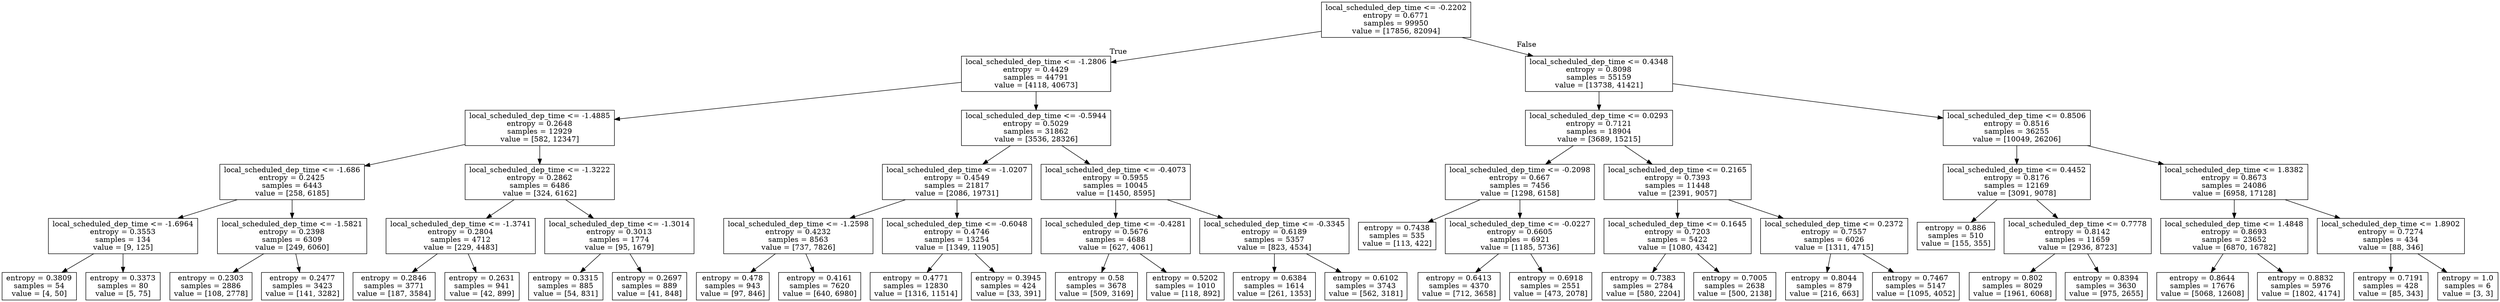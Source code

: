 digraph Tree {
node [shape=box] ;
0 [label="local_scheduled_dep_time <= -0.2202\nentropy = 0.6771\nsamples = 99950\nvalue = [17856, 82094]"] ;
1 [label="local_scheduled_dep_time <= -1.2806\nentropy = 0.4429\nsamples = 44791\nvalue = [4118, 40673]"] ;
0 -> 1 [labeldistance=2.5, labelangle=45, headlabel="True"] ;
2 [label="local_scheduled_dep_time <= -1.4885\nentropy = 0.2648\nsamples = 12929\nvalue = [582, 12347]"] ;
1 -> 2 ;
3 [label="local_scheduled_dep_time <= -1.686\nentropy = 0.2425\nsamples = 6443\nvalue = [258, 6185]"] ;
2 -> 3 ;
4 [label="local_scheduled_dep_time <= -1.6964\nentropy = 0.3553\nsamples = 134\nvalue = [9, 125]"] ;
3 -> 4 ;
5 [label="entropy = 0.3809\nsamples = 54\nvalue = [4, 50]"] ;
4 -> 5 ;
6 [label="entropy = 0.3373\nsamples = 80\nvalue = [5, 75]"] ;
4 -> 6 ;
7 [label="local_scheduled_dep_time <= -1.5821\nentropy = 0.2398\nsamples = 6309\nvalue = [249, 6060]"] ;
3 -> 7 ;
8 [label="entropy = 0.2303\nsamples = 2886\nvalue = [108, 2778]"] ;
7 -> 8 ;
9 [label="entropy = 0.2477\nsamples = 3423\nvalue = [141, 3282]"] ;
7 -> 9 ;
10 [label="local_scheduled_dep_time <= -1.3222\nentropy = 0.2862\nsamples = 6486\nvalue = [324, 6162]"] ;
2 -> 10 ;
11 [label="local_scheduled_dep_time <= -1.3741\nentropy = 0.2804\nsamples = 4712\nvalue = [229, 4483]"] ;
10 -> 11 ;
12 [label="entropy = 0.2846\nsamples = 3771\nvalue = [187, 3584]"] ;
11 -> 12 ;
13 [label="entropy = 0.2631\nsamples = 941\nvalue = [42, 899]"] ;
11 -> 13 ;
14 [label="local_scheduled_dep_time <= -1.3014\nentropy = 0.3013\nsamples = 1774\nvalue = [95, 1679]"] ;
10 -> 14 ;
15 [label="entropy = 0.3315\nsamples = 885\nvalue = [54, 831]"] ;
14 -> 15 ;
16 [label="entropy = 0.2697\nsamples = 889\nvalue = [41, 848]"] ;
14 -> 16 ;
17 [label="local_scheduled_dep_time <= -0.5944\nentropy = 0.5029\nsamples = 31862\nvalue = [3536, 28326]"] ;
1 -> 17 ;
18 [label="local_scheduled_dep_time <= -1.0207\nentropy = 0.4549\nsamples = 21817\nvalue = [2086, 19731]"] ;
17 -> 18 ;
19 [label="local_scheduled_dep_time <= -1.2598\nentropy = 0.4232\nsamples = 8563\nvalue = [737, 7826]"] ;
18 -> 19 ;
20 [label="entropy = 0.478\nsamples = 943\nvalue = [97, 846]"] ;
19 -> 20 ;
21 [label="entropy = 0.4161\nsamples = 7620\nvalue = [640, 6980]"] ;
19 -> 21 ;
22 [label="local_scheduled_dep_time <= -0.6048\nentropy = 0.4746\nsamples = 13254\nvalue = [1349, 11905]"] ;
18 -> 22 ;
23 [label="entropy = 0.4771\nsamples = 12830\nvalue = [1316, 11514]"] ;
22 -> 23 ;
24 [label="entropy = 0.3945\nsamples = 424\nvalue = [33, 391]"] ;
22 -> 24 ;
25 [label="local_scheduled_dep_time <= -0.4073\nentropy = 0.5955\nsamples = 10045\nvalue = [1450, 8595]"] ;
17 -> 25 ;
26 [label="local_scheduled_dep_time <= -0.4281\nentropy = 0.5676\nsamples = 4688\nvalue = [627, 4061]"] ;
25 -> 26 ;
27 [label="entropy = 0.58\nsamples = 3678\nvalue = [509, 3169]"] ;
26 -> 27 ;
28 [label="entropy = 0.5202\nsamples = 1010\nvalue = [118, 892]"] ;
26 -> 28 ;
29 [label="local_scheduled_dep_time <= -0.3345\nentropy = 0.6189\nsamples = 5357\nvalue = [823, 4534]"] ;
25 -> 29 ;
30 [label="entropy = 0.6384\nsamples = 1614\nvalue = [261, 1353]"] ;
29 -> 30 ;
31 [label="entropy = 0.6102\nsamples = 3743\nvalue = [562, 3181]"] ;
29 -> 31 ;
32 [label="local_scheduled_dep_time <= 0.4348\nentropy = 0.8098\nsamples = 55159\nvalue = [13738, 41421]"] ;
0 -> 32 [labeldistance=2.5, labelangle=-45, headlabel="False"] ;
33 [label="local_scheduled_dep_time <= 0.0293\nentropy = 0.7121\nsamples = 18904\nvalue = [3689, 15215]"] ;
32 -> 33 ;
34 [label="local_scheduled_dep_time <= -0.2098\nentropy = 0.667\nsamples = 7456\nvalue = [1298, 6158]"] ;
33 -> 34 ;
35 [label="entropy = 0.7438\nsamples = 535\nvalue = [113, 422]"] ;
34 -> 35 ;
36 [label="local_scheduled_dep_time <= -0.0227\nentropy = 0.6605\nsamples = 6921\nvalue = [1185, 5736]"] ;
34 -> 36 ;
37 [label="entropy = 0.6413\nsamples = 4370\nvalue = [712, 3658]"] ;
36 -> 37 ;
38 [label="entropy = 0.6918\nsamples = 2551\nvalue = [473, 2078]"] ;
36 -> 38 ;
39 [label="local_scheduled_dep_time <= 0.2165\nentropy = 0.7393\nsamples = 11448\nvalue = [2391, 9057]"] ;
33 -> 39 ;
40 [label="local_scheduled_dep_time <= 0.1645\nentropy = 0.7203\nsamples = 5422\nvalue = [1080, 4342]"] ;
39 -> 40 ;
41 [label="entropy = 0.7383\nsamples = 2784\nvalue = [580, 2204]"] ;
40 -> 41 ;
42 [label="entropy = 0.7005\nsamples = 2638\nvalue = [500, 2138]"] ;
40 -> 42 ;
43 [label="local_scheduled_dep_time <= 0.2372\nentropy = 0.7557\nsamples = 6026\nvalue = [1311, 4715]"] ;
39 -> 43 ;
44 [label="entropy = 0.8044\nsamples = 879\nvalue = [216, 663]"] ;
43 -> 44 ;
45 [label="entropy = 0.7467\nsamples = 5147\nvalue = [1095, 4052]"] ;
43 -> 45 ;
46 [label="local_scheduled_dep_time <= 0.8506\nentropy = 0.8516\nsamples = 36255\nvalue = [10049, 26206]"] ;
32 -> 46 ;
47 [label="local_scheduled_dep_time <= 0.4452\nentropy = 0.8176\nsamples = 12169\nvalue = [3091, 9078]"] ;
46 -> 47 ;
48 [label="entropy = 0.886\nsamples = 510\nvalue = [155, 355]"] ;
47 -> 48 ;
49 [label="local_scheduled_dep_time <= 0.7778\nentropy = 0.8142\nsamples = 11659\nvalue = [2936, 8723]"] ;
47 -> 49 ;
50 [label="entropy = 0.802\nsamples = 8029\nvalue = [1961, 6068]"] ;
49 -> 50 ;
51 [label="entropy = 0.8394\nsamples = 3630\nvalue = [975, 2655]"] ;
49 -> 51 ;
52 [label="local_scheduled_dep_time <= 1.8382\nentropy = 0.8673\nsamples = 24086\nvalue = [6958, 17128]"] ;
46 -> 52 ;
53 [label="local_scheduled_dep_time <= 1.4848\nentropy = 0.8693\nsamples = 23652\nvalue = [6870, 16782]"] ;
52 -> 53 ;
54 [label="entropy = 0.8644\nsamples = 17676\nvalue = [5068, 12608]"] ;
53 -> 54 ;
55 [label="entropy = 0.8832\nsamples = 5976\nvalue = [1802, 4174]"] ;
53 -> 55 ;
56 [label="local_scheduled_dep_time <= 1.8902\nentropy = 0.7274\nsamples = 434\nvalue = [88, 346]"] ;
52 -> 56 ;
57 [label="entropy = 0.7191\nsamples = 428\nvalue = [85, 343]"] ;
56 -> 57 ;
58 [label="entropy = 1.0\nsamples = 6\nvalue = [3, 3]"] ;
56 -> 58 ;
}